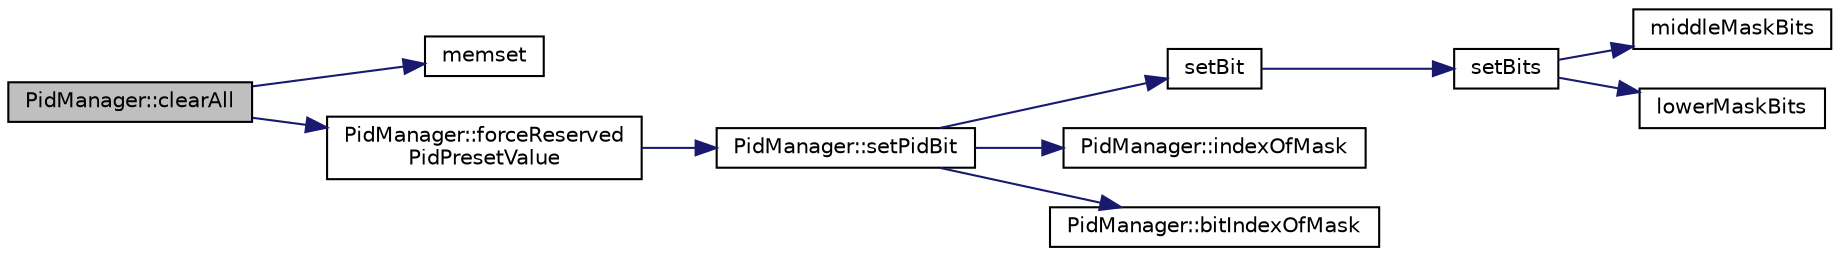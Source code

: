 digraph "PidManager::clearAll"
{
  edge [fontname="Helvetica",fontsize="10",labelfontname="Helvetica",labelfontsize="10"];
  node [fontname="Helvetica",fontsize="10",shape=record];
  rankdir="LR";
  Node51 [label="PidManager::clearAll",height=0.2,width=0.4,color="black", fillcolor="grey75", style="filled", fontcolor="black"];
  Node51 -> Node52 [color="midnightblue",fontsize="10",style="solid",fontname="Helvetica"];
  Node52 [label="memset",height=0.2,width=0.4,color="black", fillcolor="white", style="filled",URL="$d7/d79/memset_8cpp.html#a9e432f267691eceb2e2e0efcc37efbc9"];
  Node51 -> Node53 [color="midnightblue",fontsize="10",style="solid",fontname="Helvetica"];
  Node53 [label="PidManager::forceReserved\lPidPresetValue",height=0.2,width=0.4,color="black", fillcolor="white", style="filled",URL="$d3/d77/class_pid_manager.html#aee889bc81dc6e65cf9f7c51e436b369b"];
  Node53 -> Node54 [color="midnightblue",fontsize="10",style="solid",fontname="Helvetica"];
  Node54 [label="PidManager::setPidBit",height=0.2,width=0.4,color="black", fillcolor="white", style="filled",URL="$d3/d77/class_pid_manager.html#ae7018189a8c8976b71db99a3dae4cb28"];
  Node54 -> Node55 [color="midnightblue",fontsize="10",style="solid",fontname="Helvetica"];
  Node55 [label="setBit",height=0.2,width=0.4,color="black", fillcolor="white", style="filled",URL="$d6/d93/generic__util_8h.html#aff4c776861e2f020cd23574941008015"];
  Node55 -> Node56 [color="midnightblue",fontsize="10",style="solid",fontname="Helvetica"];
  Node56 [label="setBits",height=0.2,width=0.4,color="black", fillcolor="white", style="filled",URL="$d6/d93/generic__util_8h.html#a41cd600b56ee27df75b2d0cdb4e18d48"];
  Node56 -> Node57 [color="midnightblue",fontsize="10",style="solid",fontname="Helvetica"];
  Node57 [label="middleMaskBits",height=0.2,width=0.4,color="black", fillcolor="white", style="filled",URL="$d6/d93/generic__util_8h.html#af2f94c964a407f35297f94dcd4e7cd1d"];
  Node56 -> Node58 [color="midnightblue",fontsize="10",style="solid",fontname="Helvetica"];
  Node58 [label="lowerMaskBits",height=0.2,width=0.4,color="black", fillcolor="white", style="filled",URL="$d6/d93/generic__util_8h.html#a3d31e60307c16bf71c379876cc217b62"];
  Node54 -> Node59 [color="midnightblue",fontsize="10",style="solid",fontname="Helvetica"];
  Node59 [label="PidManager::indexOfMask",height=0.2,width=0.4,color="black", fillcolor="white", style="filled",URL="$d3/d77/class_pid_manager.html#a0d66440cc0e36b9cbc63f6a7e6e3ff74"];
  Node54 -> Node60 [color="midnightblue",fontsize="10",style="solid",fontname="Helvetica"];
  Node60 [label="PidManager::bitIndexOfMask",height=0.2,width=0.4,color="black", fillcolor="white", style="filled",URL="$d3/d77/class_pid_manager.html#ae59c208e98f7ee4f916fc4c2cbd0f6ad"];
}
